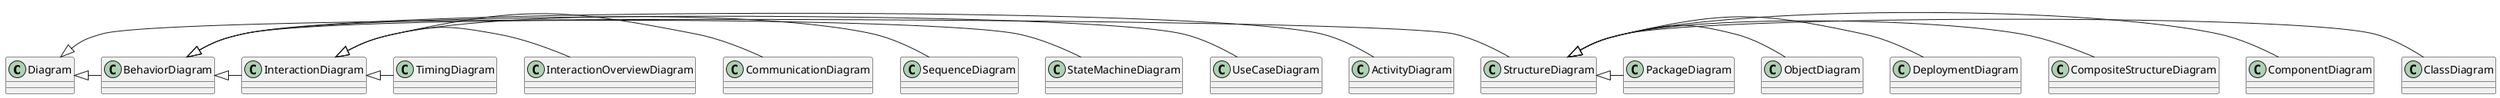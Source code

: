 @startuml

Diagram <|- StructureDiagram
Diagram <|- BehaviorDiagram

'Structure Diagrams
StructureDiagram <|- ClassDiagram
StructureDiagram <|- ComponentDiagram
StructureDiagram <|- CompositeStructureDiagram
StructureDiagram <|- DeploymentDiagram
StructureDiagram <|- ObjectDiagram
StructureDiagram <|- PackageDiagram

'Behavior Diagrams
BehaviorDiagram <|- ActivityDiagram
BehaviorDiagram <|- UseCaseDiagram
BehaviorDiagram <|- StateMachineDiagram
BehaviorDiagram <|- InteractionDiagram

'Interaction Diagrams
InteractionDiagram <|- SequenceDiagram
InteractionDiagram <|- CommunicationDiagram
InteractionDiagram <|- InteractionOverviewDiagram
InteractionDiagram <|- TimingDiagram



@enduml